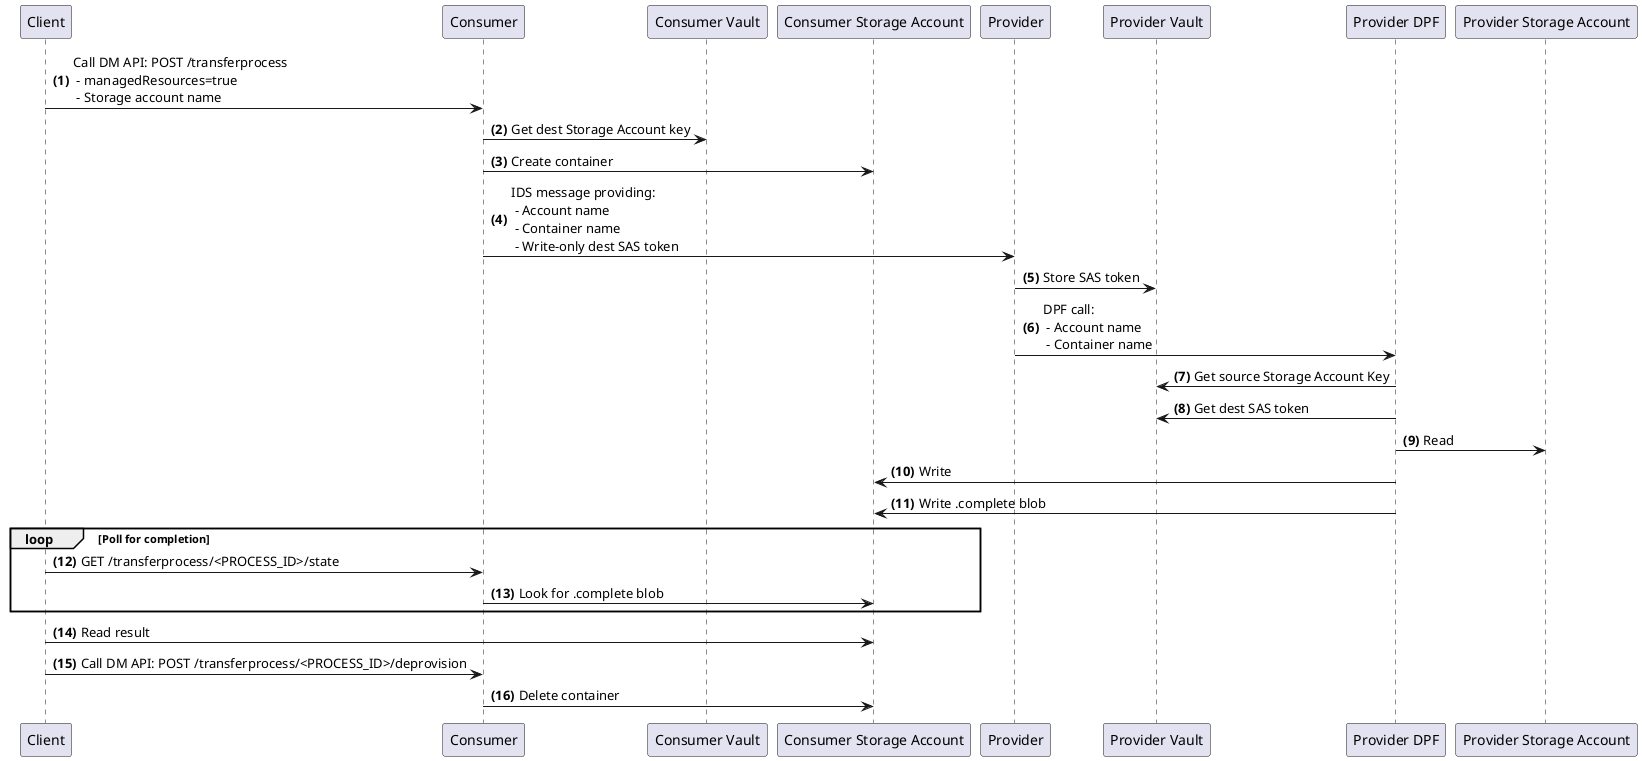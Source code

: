 '
'  Copyright (c) 2022 Microsoft Corporation
'
'  This program and the accompanying materials are made available under the
'  terms of the Apache License, Version 2.0 which is available at
'  https://www.apache.org/licenses/LICENSE-2.0
'
'  SPDX-License-Identifier: Apache-2.0
'
'  Contributors:
'       Microsoft Corporation - Initial document
'
'

@startuml
autonumber "<b>(0)"
Client -> Consumer: Call DM API: POST /transferprocess \n - managedResources=true\n - Storage account name
Consumer -> "Consumer Vault": Get dest Storage Account key
Consumer -> "Consumer Storage Account": Create container
Consumer -> Provider: IDS message providing: \n - Account name \n - Container name \n - Write-only dest SAS token
Provider -> "Provider Vault": Store SAS token
Provider -> "Provider DPF": DPF call: \n - Account name \n - Container name
"Provider DPF" -> "Provider Vault": Get source Storage Account Key
"Provider DPF" -> "Provider Vault": Get dest SAS token
"Provider DPF" -> "Provider Storage Account": Read
"Provider DPF" -> "Consumer Storage Account": Write
"Provider DPF" -> "Consumer Storage Account": Write .complete blob
loop  Poll for completion
    Client -> Consumer: GET /transferprocess/<PROCESS_ID>/state
    Consumer -> "Consumer Storage Account": Look for .complete blob
end
Client -> "Consumer Storage Account": Read result
Client -> "Consumer": Call DM API: POST /transferprocess/<PROCESS_ID>/deprovision
Consumer -> "Consumer Storage Account": Delete container
@enduml